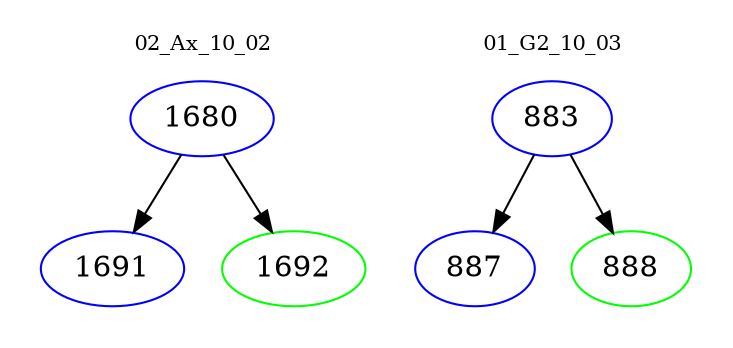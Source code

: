 digraph{
subgraph cluster_0 {
color = white
label = "02_Ax_10_02";
fontsize=10;
T0_1680 [label="1680", color="blue"]
T0_1680 -> T0_1691 [color="black"]
T0_1691 [label="1691", color="blue"]
T0_1680 -> T0_1692 [color="black"]
T0_1692 [label="1692", color="green"]
}
subgraph cluster_1 {
color = white
label = "01_G2_10_03";
fontsize=10;
T1_883 [label="883", color="blue"]
T1_883 -> T1_887 [color="black"]
T1_887 [label="887", color="blue"]
T1_883 -> T1_888 [color="black"]
T1_888 [label="888", color="green"]
}
}
